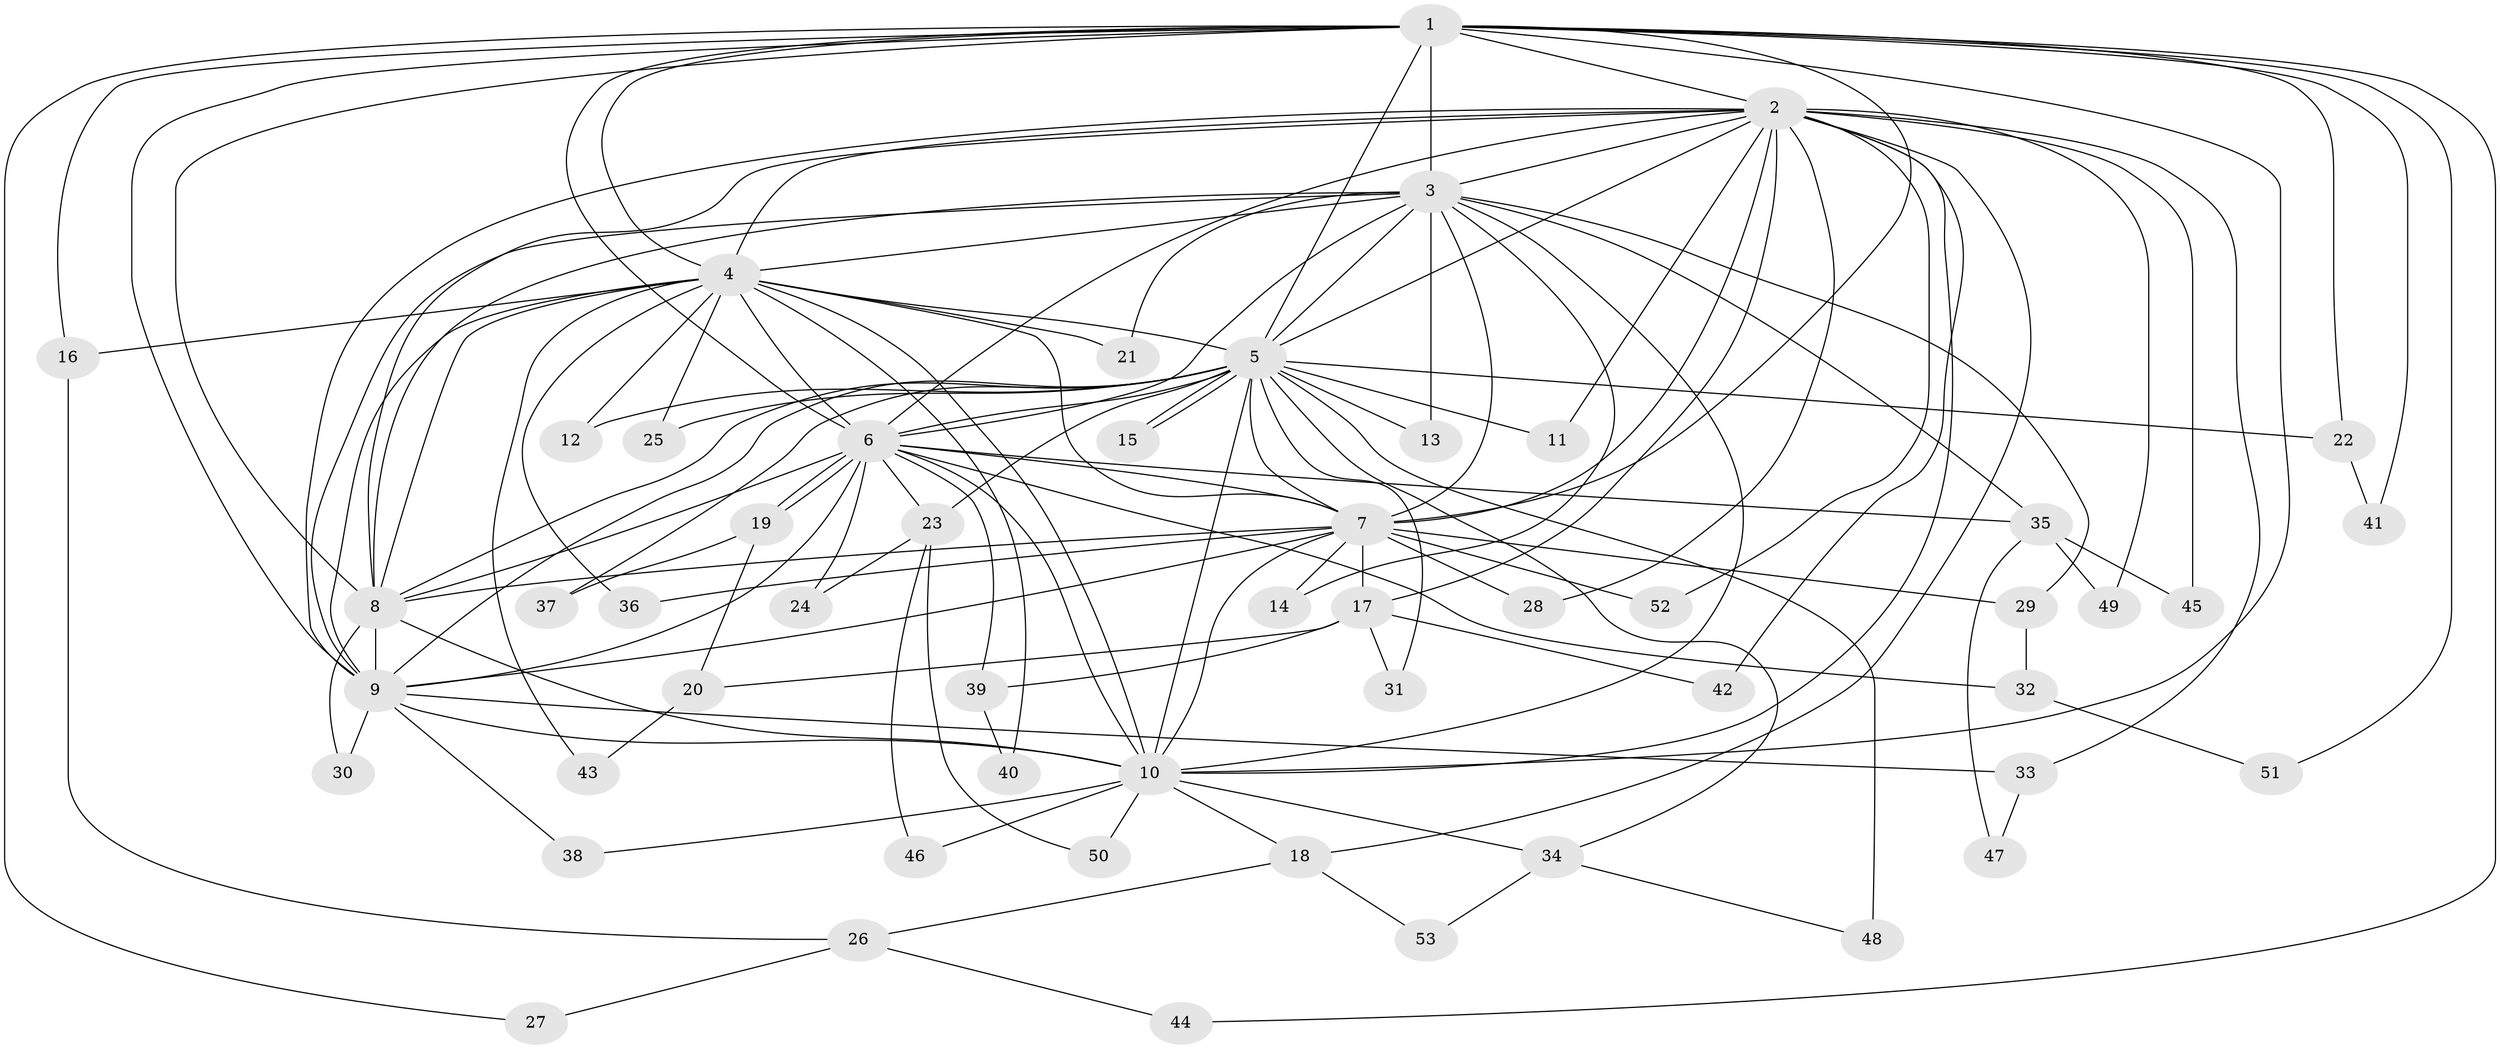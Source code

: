 // Generated by graph-tools (version 1.1) at 2025/11/02/27/25 16:11:06]
// undirected, 53 vertices, 131 edges
graph export_dot {
graph [start="1"]
  node [color=gray90,style=filled];
  1;
  2;
  3;
  4;
  5;
  6;
  7;
  8;
  9;
  10;
  11;
  12;
  13;
  14;
  15;
  16;
  17;
  18;
  19;
  20;
  21;
  22;
  23;
  24;
  25;
  26;
  27;
  28;
  29;
  30;
  31;
  32;
  33;
  34;
  35;
  36;
  37;
  38;
  39;
  40;
  41;
  42;
  43;
  44;
  45;
  46;
  47;
  48;
  49;
  50;
  51;
  52;
  53;
  1 -- 2;
  1 -- 3;
  1 -- 4;
  1 -- 5;
  1 -- 6;
  1 -- 7;
  1 -- 8;
  1 -- 9;
  1 -- 10;
  1 -- 16;
  1 -- 22;
  1 -- 27;
  1 -- 41;
  1 -- 44;
  1 -- 51;
  2 -- 3;
  2 -- 4;
  2 -- 5;
  2 -- 6;
  2 -- 7;
  2 -- 8;
  2 -- 9;
  2 -- 10;
  2 -- 11;
  2 -- 17;
  2 -- 18;
  2 -- 28;
  2 -- 33;
  2 -- 42;
  2 -- 45;
  2 -- 49;
  2 -- 52;
  3 -- 4;
  3 -- 5;
  3 -- 6;
  3 -- 7;
  3 -- 8;
  3 -- 9;
  3 -- 10;
  3 -- 13;
  3 -- 14;
  3 -- 21;
  3 -- 29;
  3 -- 35;
  4 -- 5;
  4 -- 6;
  4 -- 7;
  4 -- 8;
  4 -- 9;
  4 -- 10;
  4 -- 12;
  4 -- 16;
  4 -- 21;
  4 -- 25;
  4 -- 36;
  4 -- 40;
  4 -- 43;
  5 -- 6;
  5 -- 7;
  5 -- 8;
  5 -- 9;
  5 -- 10;
  5 -- 11;
  5 -- 12;
  5 -- 13;
  5 -- 15;
  5 -- 15;
  5 -- 22;
  5 -- 23;
  5 -- 25;
  5 -- 31;
  5 -- 34;
  5 -- 37;
  5 -- 48;
  6 -- 7;
  6 -- 8;
  6 -- 9;
  6 -- 10;
  6 -- 19;
  6 -- 19;
  6 -- 23;
  6 -- 24;
  6 -- 32;
  6 -- 35;
  6 -- 39;
  7 -- 8;
  7 -- 9;
  7 -- 10;
  7 -- 14;
  7 -- 17;
  7 -- 28;
  7 -- 29;
  7 -- 36;
  7 -- 52;
  8 -- 9;
  8 -- 10;
  8 -- 30;
  9 -- 10;
  9 -- 30;
  9 -- 33;
  9 -- 38;
  10 -- 18;
  10 -- 34;
  10 -- 38;
  10 -- 46;
  10 -- 50;
  16 -- 26;
  17 -- 20;
  17 -- 31;
  17 -- 39;
  17 -- 42;
  18 -- 26;
  18 -- 53;
  19 -- 20;
  19 -- 37;
  20 -- 43;
  22 -- 41;
  23 -- 24;
  23 -- 46;
  23 -- 50;
  26 -- 27;
  26 -- 44;
  29 -- 32;
  32 -- 51;
  33 -- 47;
  34 -- 48;
  34 -- 53;
  35 -- 45;
  35 -- 47;
  35 -- 49;
  39 -- 40;
}
